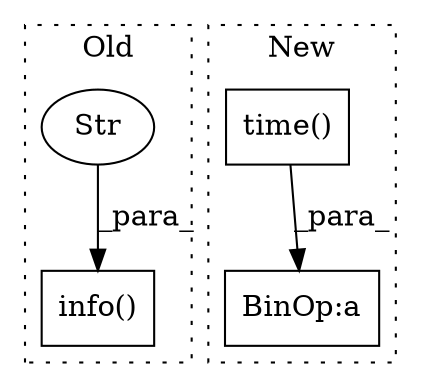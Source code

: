 digraph G {
subgraph cluster0 {
1 [label="info()" a="75" s="3449,3543" l="13,1" shape="box"];
4 [label="Str" a="66" s="3462" l="15" shape="ellipse"];
label = "Old";
style="dotted";
}
subgraph cluster1 {
2 [label="time()" a="75" s="10407" l="11" shape="box"];
3 [label="BinOp:a" a="82" s="10504" l="3" shape="box"];
label = "New";
style="dotted";
}
2 -> 3 [label="_para_"];
4 -> 1 [label="_para_"];
}